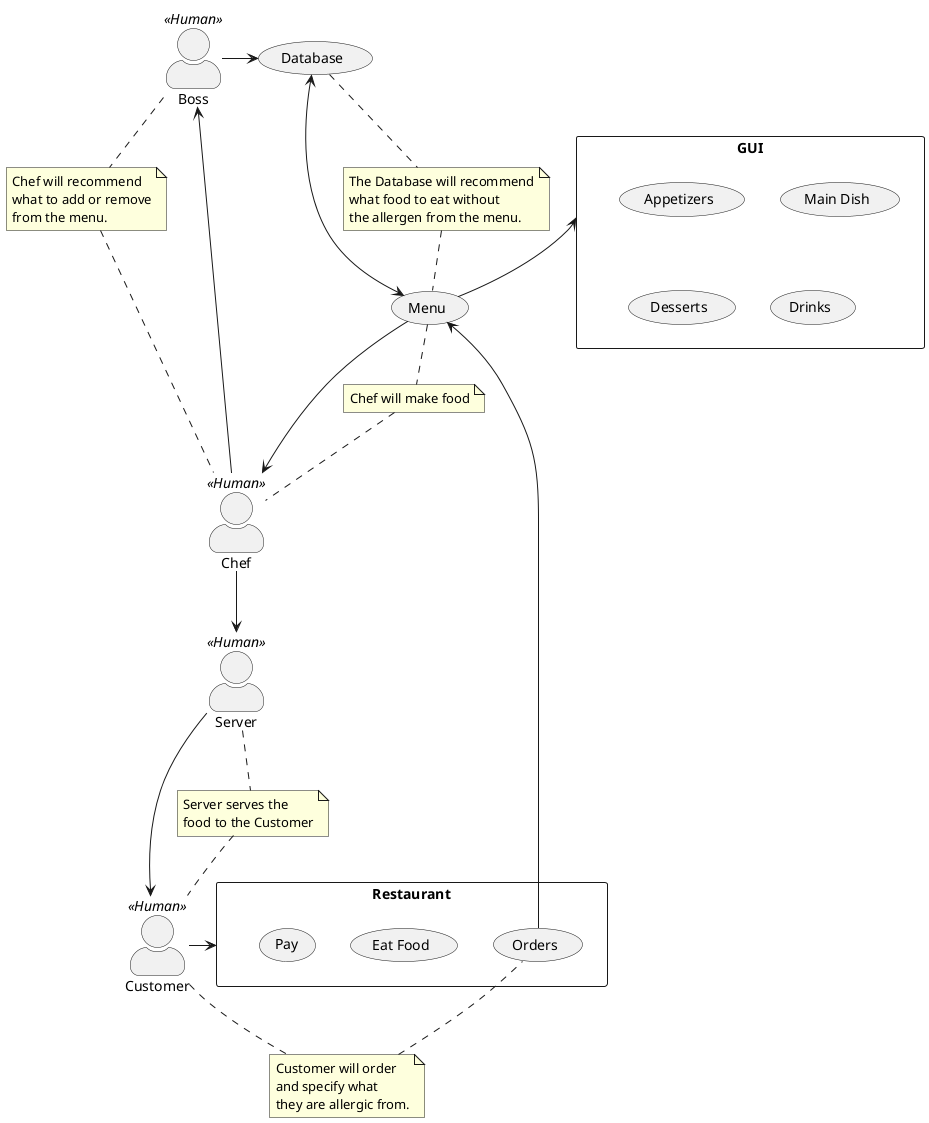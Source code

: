 
@startuml

skinparam actorStyle awesome
skinparam packageStyle rectangle

:Customer: <<Human>>
:Chef: <<Human>>
:Server: <<Human>>
:Boss: <<Human>>

package Restaurant{
usecase "Eat Food"
usecase "Orders"
usecase "Pay"
usecase "Eat Food"
}

package GUI{
usecase "Appetizers"
usecase "Main Dish"
usecase "Desserts"
usecase "Drinks"
}

note "Chef will recommend\nwhat to add or remove\nfrom the menu." as N1
note "The Database will recommend\nwhat food to eat without \nthe allergen from the menu." as N3
note "Customer will order\nand specify what \nthey are allergic from." as N2
note "Chef will make food" as N4
note "Server serves the \nfood to the Customer" as N5

:Boss: -> (Database)
:Customer: .. N2
N2 .. (Orders)

:Customer: -> Restaurant
(Orders) -> (Menu)
(Database) <--> (Menu)
(Menu) --> Chef
GUI <-- (Menu)

Database .. N3
N3 .. Menu
:Boss: .. N1
N1 .. :Chef:
Chef --> Server

Server --> Customer
:Chef: --> :Boss:
Menu .. N4
N4 .. Chef
Server .. N5
N5 .. Customer


@enduml